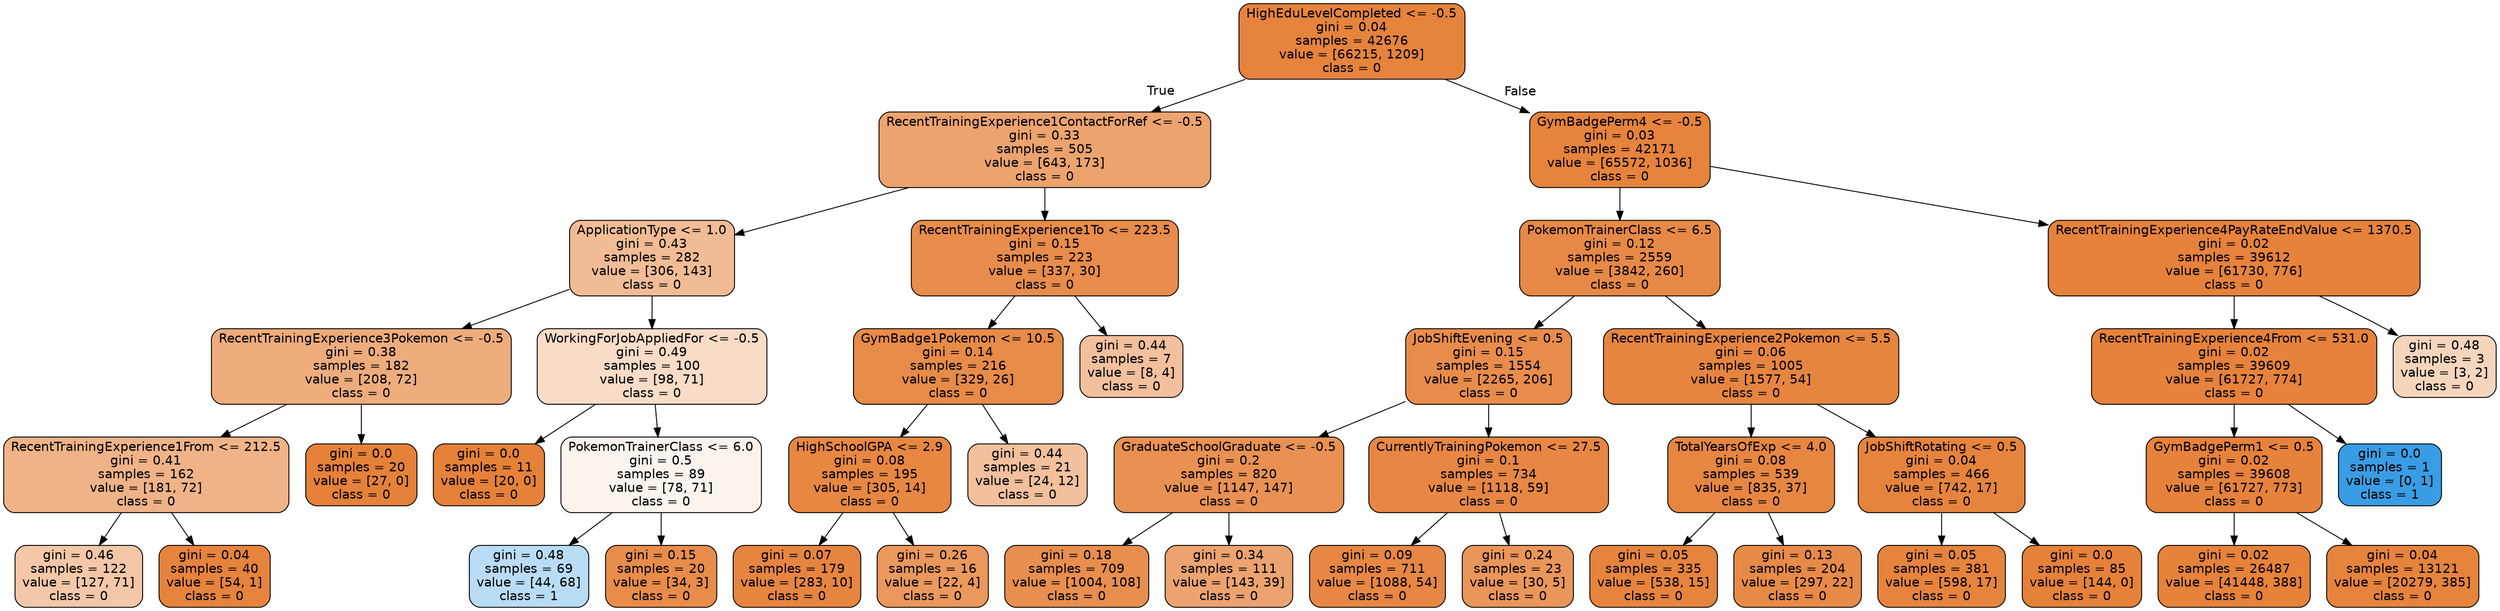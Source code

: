 digraph Tree {
node [shape=box, style="filled, rounded", color="black", fontname=helvetica] ;
edge [fontname=helvetica] ;
0 [label="HighEduLevelCompleted <= -0.5\ngini = 0.04\nsamples = 42676\nvalue = [66215, 1209]\nclass = 0", fillcolor="#e58139fa"] ;
1 [label="RecentTrainingExperience1ContactForRef <= -0.5\ngini = 0.33\nsamples = 505\nvalue = [643, 173]\nclass = 0", fillcolor="#e58139ba"] ;
0 -> 1 [labeldistance=2.5, labelangle=45, headlabel="True"] ;
2 [label="ApplicationType <= 1.0\ngini = 0.43\nsamples = 282\nvalue = [306, 143]\nclass = 0", fillcolor="#e5813988"] ;
1 -> 2 ;
3 [label="RecentTrainingExperience3Pokemon <= -0.5\ngini = 0.38\nsamples = 182\nvalue = [208, 72]\nclass = 0", fillcolor="#e58139a7"] ;
2 -> 3 ;
4 [label="RecentTrainingExperience1From <= 212.5\ngini = 0.41\nsamples = 162\nvalue = [181, 72]\nclass = 0", fillcolor="#e581399a"] ;
3 -> 4 ;
5 [label="gini = 0.46\nsamples = 122\nvalue = [127, 71]\nclass = 0", fillcolor="#e5813970"] ;
4 -> 5 ;
6 [label="gini = 0.04\nsamples = 40\nvalue = [54, 1]\nclass = 0", fillcolor="#e58139fa"] ;
4 -> 6 ;
7 [label="gini = 0.0\nsamples = 20\nvalue = [27, 0]\nclass = 0", fillcolor="#e58139ff"] ;
3 -> 7 ;
8 [label="WorkingForJobAppliedFor <= -0.5\ngini = 0.49\nsamples = 100\nvalue = [98, 71]\nclass = 0", fillcolor="#e5813946"] ;
2 -> 8 ;
9 [label="gini = 0.0\nsamples = 11\nvalue = [20, 0]\nclass = 0", fillcolor="#e58139ff"] ;
8 -> 9 ;
10 [label="PokemonTrainerClass <= 6.0\ngini = 0.5\nsamples = 89\nvalue = [78, 71]\nclass = 0", fillcolor="#e5813917"] ;
8 -> 10 ;
11 [label="gini = 0.48\nsamples = 69\nvalue = [44, 68]\nclass = 1", fillcolor="#399de55a"] ;
10 -> 11 ;
12 [label="gini = 0.15\nsamples = 20\nvalue = [34, 3]\nclass = 0", fillcolor="#e58139e9"] ;
10 -> 12 ;
13 [label="RecentTrainingExperience1To <= 223.5\ngini = 0.15\nsamples = 223\nvalue = [337, 30]\nclass = 0", fillcolor="#e58139e8"] ;
1 -> 13 ;
14 [label="GymBadge1Pokemon <= 10.5\ngini = 0.14\nsamples = 216\nvalue = [329, 26]\nclass = 0", fillcolor="#e58139eb"] ;
13 -> 14 ;
15 [label="HighSchoolGPA <= 2.9\ngini = 0.08\nsamples = 195\nvalue = [305, 14]\nclass = 0", fillcolor="#e58139f3"] ;
14 -> 15 ;
16 [label="gini = 0.07\nsamples = 179\nvalue = [283, 10]\nclass = 0", fillcolor="#e58139f6"] ;
15 -> 16 ;
17 [label="gini = 0.26\nsamples = 16\nvalue = [22, 4]\nclass = 0", fillcolor="#e58139d1"] ;
15 -> 17 ;
18 [label="gini = 0.44\nsamples = 21\nvalue = [24, 12]\nclass = 0", fillcolor="#e581397f"] ;
14 -> 18 ;
19 [label="gini = 0.44\nsamples = 7\nvalue = [8, 4]\nclass = 0", fillcolor="#e581397f"] ;
13 -> 19 ;
20 [label="GymBadgePerm4 <= -0.5\ngini = 0.03\nsamples = 42171\nvalue = [65572, 1036]\nclass = 0", fillcolor="#e58139fb"] ;
0 -> 20 [labeldistance=2.5, labelangle=-45, headlabel="False"] ;
21 [label="PokemonTrainerClass <= 6.5\ngini = 0.12\nsamples = 2559\nvalue = [3842, 260]\nclass = 0", fillcolor="#e58139ee"] ;
20 -> 21 ;
22 [label="JobShiftEvening <= 0.5\ngini = 0.15\nsamples = 1554\nvalue = [2265, 206]\nclass = 0", fillcolor="#e58139e8"] ;
21 -> 22 ;
23 [label="GraduateSchoolGraduate <= -0.5\ngini = 0.2\nsamples = 820\nvalue = [1147, 147]\nclass = 0", fillcolor="#e58139de"] ;
22 -> 23 ;
24 [label="gini = 0.18\nsamples = 709\nvalue = [1004, 108]\nclass = 0", fillcolor="#e58139e4"] ;
23 -> 24 ;
25 [label="gini = 0.34\nsamples = 111\nvalue = [143, 39]\nclass = 0", fillcolor="#e58139b9"] ;
23 -> 25 ;
26 [label="CurrentlyTrainingPokemon <= 27.5\ngini = 0.1\nsamples = 734\nvalue = [1118, 59]\nclass = 0", fillcolor="#e58139f2"] ;
22 -> 26 ;
27 [label="gini = 0.09\nsamples = 711\nvalue = [1088, 54]\nclass = 0", fillcolor="#e58139f2"] ;
26 -> 27 ;
28 [label="gini = 0.24\nsamples = 23\nvalue = [30, 5]\nclass = 0", fillcolor="#e58139d4"] ;
26 -> 28 ;
29 [label="RecentTrainingExperience2Pokemon <= 5.5\ngini = 0.06\nsamples = 1005\nvalue = [1577, 54]\nclass = 0", fillcolor="#e58139f6"] ;
21 -> 29 ;
30 [label="TotalYearsOfExp <= 4.0\ngini = 0.08\nsamples = 539\nvalue = [835, 37]\nclass = 0", fillcolor="#e58139f4"] ;
29 -> 30 ;
31 [label="gini = 0.05\nsamples = 335\nvalue = [538, 15]\nclass = 0", fillcolor="#e58139f8"] ;
30 -> 31 ;
32 [label="gini = 0.13\nsamples = 204\nvalue = [297, 22]\nclass = 0", fillcolor="#e58139ec"] ;
30 -> 32 ;
33 [label="JobShiftRotating <= 0.5\ngini = 0.04\nsamples = 466\nvalue = [742, 17]\nclass = 0", fillcolor="#e58139f9"] ;
29 -> 33 ;
34 [label="gini = 0.05\nsamples = 381\nvalue = [598, 17]\nclass = 0", fillcolor="#e58139f8"] ;
33 -> 34 ;
35 [label="gini = 0.0\nsamples = 85\nvalue = [144, 0]\nclass = 0", fillcolor="#e58139ff"] ;
33 -> 35 ;
36 [label="RecentTrainingExperience4PayRateEndValue <= 1370.5\ngini = 0.02\nsamples = 39612\nvalue = [61730, 776]\nclass = 0", fillcolor="#e58139fc"] ;
20 -> 36 ;
37 [label="RecentTrainingExperience4From <= 531.0\ngini = 0.02\nsamples = 39609\nvalue = [61727, 774]\nclass = 0", fillcolor="#e58139fc"] ;
36 -> 37 ;
38 [label="GymBadgePerm1 <= 0.5\ngini = 0.02\nsamples = 39608\nvalue = [61727, 773]\nclass = 0", fillcolor="#e58139fc"] ;
37 -> 38 ;
39 [label="gini = 0.02\nsamples = 26487\nvalue = [41448, 388]\nclass = 0", fillcolor="#e58139fd"] ;
38 -> 39 ;
40 [label="gini = 0.04\nsamples = 13121\nvalue = [20279, 385]\nclass = 0", fillcolor="#e58139fa"] ;
38 -> 40 ;
41 [label="gini = 0.0\nsamples = 1\nvalue = [0, 1]\nclass = 1", fillcolor="#399de5ff"] ;
37 -> 41 ;
42 [label="gini = 0.48\nsamples = 3\nvalue = [3, 2]\nclass = 0", fillcolor="#e5813955"] ;
36 -> 42 ;
}